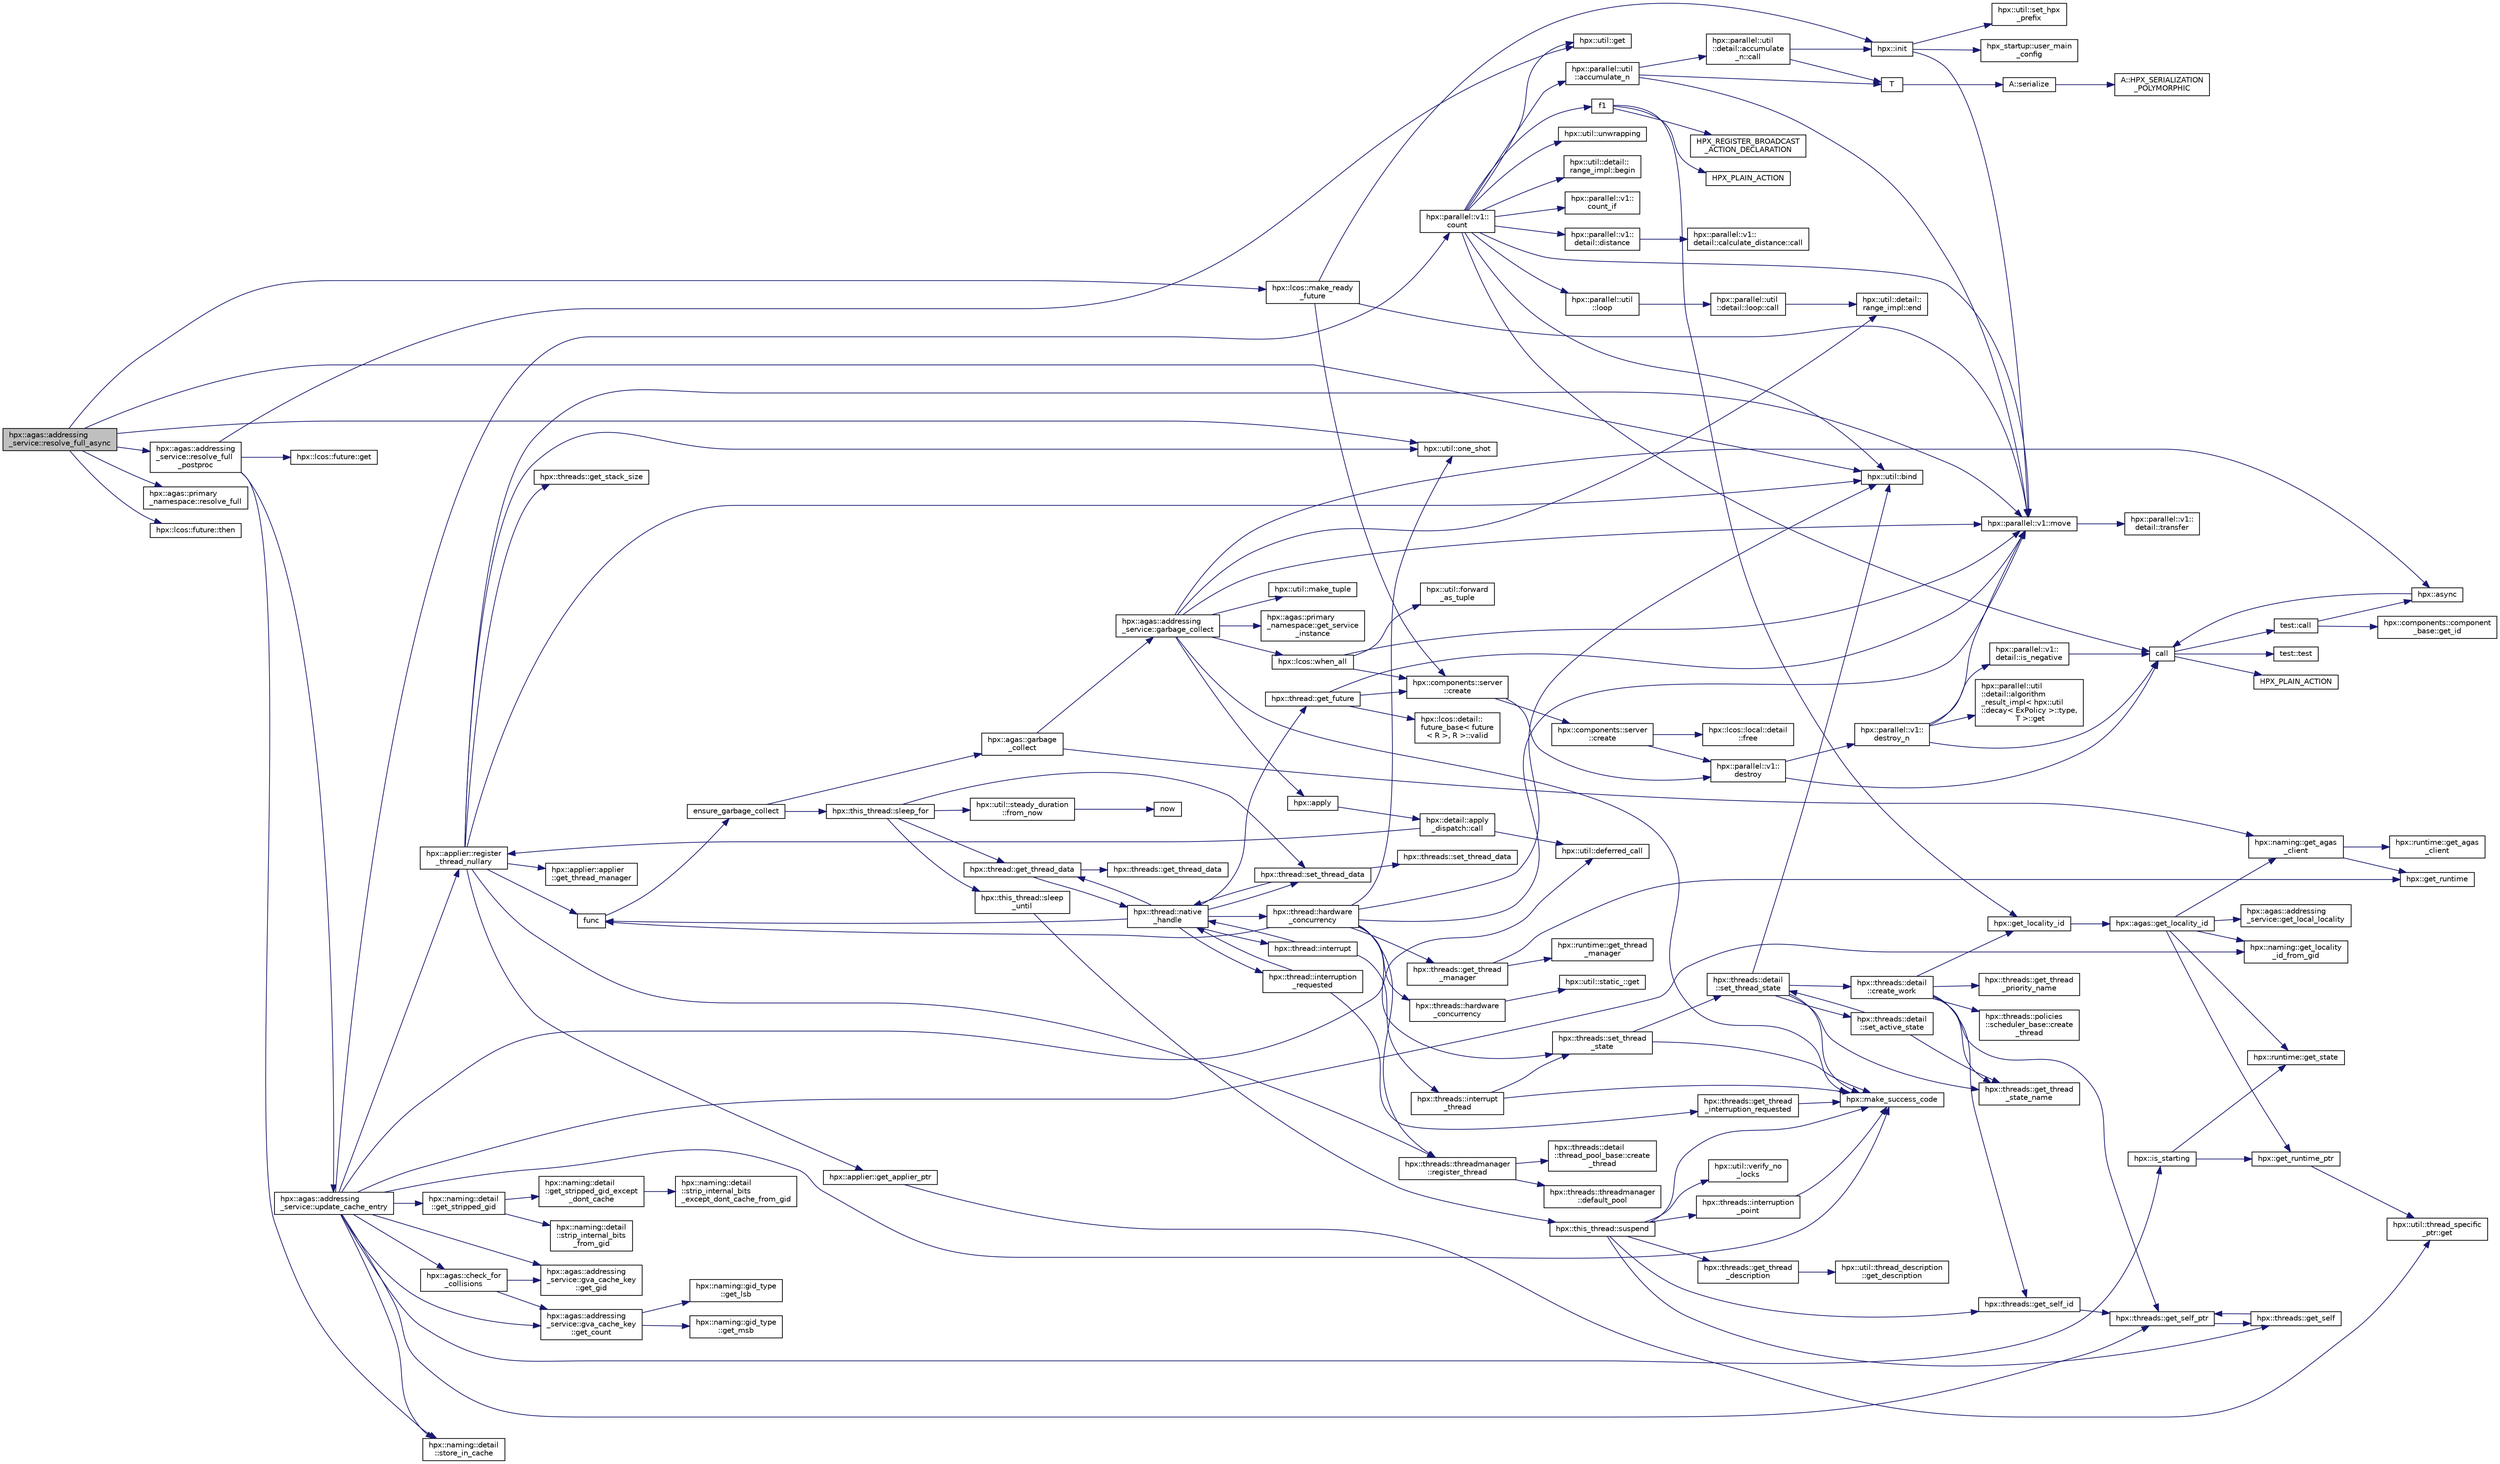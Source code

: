 digraph "hpx::agas::addressing_service::resolve_full_async"
{
  edge [fontname="Helvetica",fontsize="10",labelfontname="Helvetica",labelfontsize="10"];
  node [fontname="Helvetica",fontsize="10",shape=record];
  rankdir="LR";
  Node6209 [label="hpx::agas::addressing\l_service::resolve_full_async",height=0.2,width=0.4,color="black", fillcolor="grey75", style="filled", fontcolor="black"];
  Node6209 -> Node6210 [color="midnightblue",fontsize="10",style="solid",fontname="Helvetica"];
  Node6210 [label="hpx::lcos::make_ready\l_future",height=0.2,width=0.4,color="black", fillcolor="white", style="filled",URL="$d2/dc9/namespacehpx_1_1lcos.html#a42997564ddfde91d475b8a2cea8f53e4"];
  Node6210 -> Node6211 [color="midnightblue",fontsize="10",style="solid",fontname="Helvetica"];
  Node6211 [label="hpx::init",height=0.2,width=0.4,color="black", fillcolor="white", style="filled",URL="$d8/d83/namespacehpx.html#a3c694ea960b47c56b33351ba16e3d76b",tooltip="Main entry point for launching the HPX runtime system. "];
  Node6211 -> Node6212 [color="midnightblue",fontsize="10",style="solid",fontname="Helvetica"];
  Node6212 [label="hpx::util::set_hpx\l_prefix",height=0.2,width=0.4,color="black", fillcolor="white", style="filled",URL="$df/dad/namespacehpx_1_1util.html#ae40a23c1ba0a48d9304dcf717a95793e"];
  Node6211 -> Node6213 [color="midnightblue",fontsize="10",style="solid",fontname="Helvetica"];
  Node6213 [label="hpx_startup::user_main\l_config",height=0.2,width=0.4,color="black", fillcolor="white", style="filled",URL="$d3/dd2/namespacehpx__startup.html#aaac571d88bd3912a4225a23eb3261637"];
  Node6211 -> Node6214 [color="midnightblue",fontsize="10",style="solid",fontname="Helvetica"];
  Node6214 [label="hpx::parallel::v1::move",height=0.2,width=0.4,color="black", fillcolor="white", style="filled",URL="$db/db9/namespacehpx_1_1parallel_1_1v1.html#aa7c4ede081ce786c9d1eb1adff495cfc"];
  Node6214 -> Node6215 [color="midnightblue",fontsize="10",style="solid",fontname="Helvetica"];
  Node6215 [label="hpx::parallel::v1::\ldetail::transfer",height=0.2,width=0.4,color="black", fillcolor="white", style="filled",URL="$d2/ddd/namespacehpx_1_1parallel_1_1v1_1_1detail.html#ab1b56a05e1885ca7cc7ffa1804dd2f3c"];
  Node6210 -> Node6216 [color="midnightblue",fontsize="10",style="solid",fontname="Helvetica"];
  Node6216 [label="hpx::components::server\l::create",height=0.2,width=0.4,color="black", fillcolor="white", style="filled",URL="$d2/da2/namespacehpx_1_1components_1_1server.html#ac776c89f3d68ceb910e8cee9fa937ab4",tooltip="Create arrays of components using their default constructor. "];
  Node6216 -> Node6217 [color="midnightblue",fontsize="10",style="solid",fontname="Helvetica"];
  Node6217 [label="hpx::components::server\l::create",height=0.2,width=0.4,color="black", fillcolor="white", style="filled",URL="$d2/da2/namespacehpx_1_1components_1_1server.html#a77d26de181c97b444565e230577981bd"];
  Node6217 -> Node6218 [color="midnightblue",fontsize="10",style="solid",fontname="Helvetica"];
  Node6218 [label="hpx::lcos::local::detail\l::free",height=0.2,width=0.4,color="black", fillcolor="white", style="filled",URL="$d4/dcb/namespacehpx_1_1lcos_1_1local_1_1detail.html#a55a940f019734e9bb045dc123cd80e48"];
  Node6217 -> Node6219 [color="midnightblue",fontsize="10",style="solid",fontname="Helvetica"];
  Node6219 [label="hpx::parallel::v1::\ldestroy",height=0.2,width=0.4,color="black", fillcolor="white", style="filled",URL="$db/db9/namespacehpx_1_1parallel_1_1v1.html#acf303558375048e8a7cc9a2c2e09477f"];
  Node6219 -> Node6220 [color="midnightblue",fontsize="10",style="solid",fontname="Helvetica"];
  Node6220 [label="call",height=0.2,width=0.4,color="black", fillcolor="white", style="filled",URL="$d2/d67/promise__1620_8cpp.html#a58357f0b82bc761e1d0b9091ed563a70"];
  Node6220 -> Node6221 [color="midnightblue",fontsize="10",style="solid",fontname="Helvetica"];
  Node6221 [label="test::test",height=0.2,width=0.4,color="black", fillcolor="white", style="filled",URL="$d8/d89/structtest.html#ab42d5ece712d716b04cb3f686f297a26"];
  Node6220 -> Node6222 [color="midnightblue",fontsize="10",style="solid",fontname="Helvetica"];
  Node6222 [label="HPX_PLAIN_ACTION",height=0.2,width=0.4,color="black", fillcolor="white", style="filled",URL="$d2/d67/promise__1620_8cpp.html#ab96aab827a4b1fcaf66cfe0ba83fef23"];
  Node6220 -> Node6223 [color="midnightblue",fontsize="10",style="solid",fontname="Helvetica"];
  Node6223 [label="test::call",height=0.2,width=0.4,color="black", fillcolor="white", style="filled",URL="$d8/d89/structtest.html#aeb29e7ed6518b9426ccf1344c52620ae"];
  Node6223 -> Node6224 [color="midnightblue",fontsize="10",style="solid",fontname="Helvetica"];
  Node6224 [label="hpx::async",height=0.2,width=0.4,color="black", fillcolor="white", style="filled",URL="$d8/d83/namespacehpx.html#acb7d8e37b73b823956ce144f9a57eaa4"];
  Node6224 -> Node6220 [color="midnightblue",fontsize="10",style="solid",fontname="Helvetica"];
  Node6223 -> Node6225 [color="midnightblue",fontsize="10",style="solid",fontname="Helvetica"];
  Node6225 [label="hpx::components::component\l_base::get_id",height=0.2,width=0.4,color="black", fillcolor="white", style="filled",URL="$d2/de6/classhpx_1_1components_1_1component__base.html#a4c8fd93514039bdf01c48d66d82b19cd"];
  Node6219 -> Node6226 [color="midnightblue",fontsize="10",style="solid",fontname="Helvetica"];
  Node6226 [label="hpx::parallel::v1::\ldestroy_n",height=0.2,width=0.4,color="black", fillcolor="white", style="filled",URL="$db/db9/namespacehpx_1_1parallel_1_1v1.html#a71d0691132a300690163f5636bcd5bd3"];
  Node6226 -> Node6227 [color="midnightblue",fontsize="10",style="solid",fontname="Helvetica"];
  Node6227 [label="hpx::parallel::v1::\ldetail::is_negative",height=0.2,width=0.4,color="black", fillcolor="white", style="filled",URL="$d2/ddd/namespacehpx_1_1parallel_1_1v1_1_1detail.html#adf2e40fc4b20ad0fd442ee3118a4d527"];
  Node6227 -> Node6220 [color="midnightblue",fontsize="10",style="solid",fontname="Helvetica"];
  Node6226 -> Node6228 [color="midnightblue",fontsize="10",style="solid",fontname="Helvetica"];
  Node6228 [label="hpx::parallel::util\l::detail::algorithm\l_result_impl\< hpx::util\l::decay\< ExPolicy \>::type,\l T \>::get",height=0.2,width=0.4,color="black", fillcolor="white", style="filled",URL="$d2/d42/structhpx_1_1parallel_1_1util_1_1detail_1_1algorithm__result__impl.html#ab5b051e8ec74eff5e0e62fd63f5d377e"];
  Node6226 -> Node6214 [color="midnightblue",fontsize="10",style="solid",fontname="Helvetica"];
  Node6226 -> Node6220 [color="midnightblue",fontsize="10",style="solid",fontname="Helvetica"];
  Node6216 -> Node6219 [color="midnightblue",fontsize="10",style="solid",fontname="Helvetica"];
  Node6210 -> Node6214 [color="midnightblue",fontsize="10",style="solid",fontname="Helvetica"];
  Node6209 -> Node6229 [color="midnightblue",fontsize="10",style="solid",fontname="Helvetica"];
  Node6229 [label="hpx::agas::primary\l_namespace::resolve_full",height=0.2,width=0.4,color="black", fillcolor="white", style="filled",URL="$d1/d43/structhpx_1_1agas_1_1primary__namespace.html#ae7bd476e130fc743397d0d18bb161f74"];
  Node6209 -> Node6230 [color="midnightblue",fontsize="10",style="solid",fontname="Helvetica"];
  Node6230 [label="hpx::lcos::future::then",height=0.2,width=0.4,color="black", fillcolor="white", style="filled",URL="$d0/d33/classhpx_1_1lcos_1_1future.html#a17045dee172c36e208b2cbd400fa8797"];
  Node6209 -> Node6231 [color="midnightblue",fontsize="10",style="solid",fontname="Helvetica"];
  Node6231 [label="hpx::util::bind",height=0.2,width=0.4,color="black", fillcolor="white", style="filled",URL="$df/dad/namespacehpx_1_1util.html#ad844caedf82a0173d6909d910c3e48c6"];
  Node6209 -> Node6232 [color="midnightblue",fontsize="10",style="solid",fontname="Helvetica"];
  Node6232 [label="hpx::util::one_shot",height=0.2,width=0.4,color="black", fillcolor="white", style="filled",URL="$df/dad/namespacehpx_1_1util.html#a273e61be42a72415291e0ec0a4f28c7a"];
  Node6209 -> Node6233 [color="midnightblue",fontsize="10",style="solid",fontname="Helvetica"];
  Node6233 [label="hpx::agas::addressing\l_service::resolve_full\l_postproc",height=0.2,width=0.4,color="black", fillcolor="white", style="filled",URL="$db/d58/structhpx_1_1agas_1_1addressing__service.html#a9adf9683a9e200a15224e7c04f8d6339"];
  Node6233 -> Node6234 [color="midnightblue",fontsize="10",style="solid",fontname="Helvetica"];
  Node6234 [label="hpx::util::get",height=0.2,width=0.4,color="black", fillcolor="white", style="filled",URL="$df/dad/namespacehpx_1_1util.html#a5cbd3c41f03f4d4acaedaa4777e3cc02"];
  Node6233 -> Node6235 [color="midnightblue",fontsize="10",style="solid",fontname="Helvetica"];
  Node6235 [label="hpx::lcos::future::get",height=0.2,width=0.4,color="black", fillcolor="white", style="filled",URL="$d0/d33/classhpx_1_1lcos_1_1future.html#a8c28269486d5620ac48af349f17bb41c"];
  Node6233 -> Node6236 [color="midnightblue",fontsize="10",style="solid",fontname="Helvetica"];
  Node6236 [label="hpx::naming::detail\l::store_in_cache",height=0.2,width=0.4,color="black", fillcolor="white", style="filled",URL="$d5/d18/namespacehpx_1_1naming_1_1detail.html#a58e1ddcbd72ed4042377e11f32abf3fa"];
  Node6233 -> Node6237 [color="midnightblue",fontsize="10",style="solid",fontname="Helvetica"];
  Node6237 [label="hpx::agas::addressing\l_service::update_cache_entry",height=0.2,width=0.4,color="black", fillcolor="white", style="filled",URL="$db/d58/structhpx_1_1agas_1_1addressing__service.html#ab49f7530592fc5c804c94720b8ffd61d"];
  Node6237 -> Node6238 [color="midnightblue",fontsize="10",style="solid",fontname="Helvetica"];
  Node6238 [label="hpx::make_success_code",height=0.2,width=0.4,color="black", fillcolor="white", style="filled",URL="$d8/d83/namespacehpx.html#a0e8512a8f49e2a6c8185061181419d8f",tooltip="Returns error_code(hpx::success, \"success\", mode). "];
  Node6237 -> Node6236 [color="midnightblue",fontsize="10",style="solid",fontname="Helvetica"];
  Node6237 -> Node6239 [color="midnightblue",fontsize="10",style="solid",fontname="Helvetica"];
  Node6239 [label="hpx::naming::detail\l::get_stripped_gid",height=0.2,width=0.4,color="black", fillcolor="white", style="filled",URL="$d5/d18/namespacehpx_1_1naming_1_1detail.html#ad3a849cb7ebd5dccf9aefadccc21dd89"];
  Node6239 -> Node6240 [color="midnightblue",fontsize="10",style="solid",fontname="Helvetica"];
  Node6240 [label="hpx::naming::detail\l::strip_internal_bits\l_from_gid",height=0.2,width=0.4,color="black", fillcolor="white", style="filled",URL="$d5/d18/namespacehpx_1_1naming_1_1detail.html#a95cca4d4bc82a9da3e804b225b03dfaf"];
  Node6239 -> Node6241 [color="midnightblue",fontsize="10",style="solid",fontname="Helvetica"];
  Node6241 [label="hpx::naming::detail\l::get_stripped_gid_except\l_dont_cache",height=0.2,width=0.4,color="black", fillcolor="white", style="filled",URL="$d5/d18/namespacehpx_1_1naming_1_1detail.html#a1ab848588112d0f7fac377a15692c9cc"];
  Node6241 -> Node6242 [color="midnightblue",fontsize="10",style="solid",fontname="Helvetica"];
  Node6242 [label="hpx::naming::detail\l::strip_internal_bits\l_except_dont_cache_from_gid",height=0.2,width=0.4,color="black", fillcolor="white", style="filled",URL="$d5/d18/namespacehpx_1_1naming_1_1detail.html#aabeb51a92376c6bfb9cf31bf9ff0c4cc"];
  Node6237 -> Node6243 [color="midnightblue",fontsize="10",style="solid",fontname="Helvetica"];
  Node6243 [label="hpx::naming::get_locality\l_id_from_gid",height=0.2,width=0.4,color="black", fillcolor="white", style="filled",URL="$d4/dc9/namespacehpx_1_1naming.html#a7fd43037784560bd04fda9b49e33529f"];
  Node6237 -> Node6244 [color="midnightblue",fontsize="10",style="solid",fontname="Helvetica"];
  Node6244 [label="hpx::threads::get_self_ptr",height=0.2,width=0.4,color="black", fillcolor="white", style="filled",URL="$d7/d28/namespacehpx_1_1threads.html#a22877ae347ad884cde3a51397dad6c53"];
  Node6244 -> Node6245 [color="midnightblue",fontsize="10",style="solid",fontname="Helvetica"];
  Node6245 [label="hpx::threads::get_self",height=0.2,width=0.4,color="black", fillcolor="white", style="filled",URL="$d7/d28/namespacehpx_1_1threads.html#a07daf4d6d29233f20d66d41ab7b5b8e8"];
  Node6245 -> Node6244 [color="midnightblue",fontsize="10",style="solid",fontname="Helvetica"];
  Node6237 -> Node6246 [color="midnightblue",fontsize="10",style="solid",fontname="Helvetica"];
  Node6246 [label="hpx::is_starting",height=0.2,width=0.4,color="black", fillcolor="white", style="filled",URL="$d8/d83/namespacehpx.html#ab3ff61647293cfe9b7c3060fee8445a5",tooltip="Test whether the runtime system is currently being started. "];
  Node6246 -> Node6247 [color="midnightblue",fontsize="10",style="solid",fontname="Helvetica"];
  Node6247 [label="hpx::get_runtime_ptr",height=0.2,width=0.4,color="black", fillcolor="white", style="filled",URL="$d8/d83/namespacehpx.html#af29daf2bb3e01b4d6495a1742b6cce64"];
  Node6247 -> Node6248 [color="midnightblue",fontsize="10",style="solid",fontname="Helvetica"];
  Node6248 [label="hpx::util::thread_specific\l_ptr::get",height=0.2,width=0.4,color="black", fillcolor="white", style="filled",URL="$d4/d4c/structhpx_1_1util_1_1thread__specific__ptr.html#a3b27d8520710478aa41d1f74206bdba9"];
  Node6246 -> Node6249 [color="midnightblue",fontsize="10",style="solid",fontname="Helvetica"];
  Node6249 [label="hpx::runtime::get_state",height=0.2,width=0.4,color="black", fillcolor="white", style="filled",URL="$d0/d7b/classhpx_1_1runtime.html#ab405f80e060dac95d624520f38b0524c"];
  Node6237 -> Node6250 [color="midnightblue",fontsize="10",style="solid",fontname="Helvetica"];
  Node6250 [label="hpx::applier::register\l_thread_nullary",height=0.2,width=0.4,color="black", fillcolor="white", style="filled",URL="$d8/dcb/namespacehpx_1_1applier.html#a401cd1145927e58d74d1eb52aaccd936"];
  Node6250 -> Node6251 [color="midnightblue",fontsize="10",style="solid",fontname="Helvetica"];
  Node6251 [label="hpx::applier::get_applier_ptr",height=0.2,width=0.4,color="black", fillcolor="white", style="filled",URL="$d8/dcb/namespacehpx_1_1applier.html#a617483cf2b77ad3a0aa428ade7b35299"];
  Node6251 -> Node6248 [color="midnightblue",fontsize="10",style="solid",fontname="Helvetica"];
  Node6250 -> Node6252 [color="midnightblue",fontsize="10",style="solid",fontname="Helvetica"];
  Node6252 [label="func",height=0.2,width=0.4,color="black", fillcolor="white", style="filled",URL="$d8/dfd/id__type__ref__counting__1032_8cpp.html#ab811b86ea5107ffb3351fcaa29d2c652"];
  Node6252 -> Node6253 [color="midnightblue",fontsize="10",style="solid",fontname="Helvetica"];
  Node6253 [label="ensure_garbage_collect",height=0.2,width=0.4,color="black", fillcolor="white", style="filled",URL="$d8/dfd/id__type__ref__counting__1032_8cpp.html#a5264b94bf7c262ac0e521fb290d476d5"];
  Node6253 -> Node6254 [color="midnightblue",fontsize="10",style="solid",fontname="Helvetica"];
  Node6254 [label="hpx::this_thread::sleep_for",height=0.2,width=0.4,color="black", fillcolor="white", style="filled",URL="$d9/d52/namespacehpx_1_1this__thread.html#afc042a5a5fa52eef2d1d177a343435cf"];
  Node6254 -> Node6255 [color="midnightblue",fontsize="10",style="solid",fontname="Helvetica"];
  Node6255 [label="hpx::this_thread::sleep\l_until",height=0.2,width=0.4,color="black", fillcolor="white", style="filled",URL="$d9/d52/namespacehpx_1_1this__thread.html#ae12a853980115b23ff0ab8ca06622658"];
  Node6255 -> Node6256 [color="midnightblue",fontsize="10",style="solid",fontname="Helvetica"];
  Node6256 [label="hpx::this_thread::suspend",height=0.2,width=0.4,color="black", fillcolor="white", style="filled",URL="$d9/d52/namespacehpx_1_1this__thread.html#aca220026fb3014c0881d129fe31c0073"];
  Node6256 -> Node6245 [color="midnightblue",fontsize="10",style="solid",fontname="Helvetica"];
  Node6256 -> Node6257 [color="midnightblue",fontsize="10",style="solid",fontname="Helvetica"];
  Node6257 [label="hpx::threads::get_self_id",height=0.2,width=0.4,color="black", fillcolor="white", style="filled",URL="$d7/d28/namespacehpx_1_1threads.html#afafe0f900b9fac3d4ed3c747625c1cfe"];
  Node6257 -> Node6244 [color="midnightblue",fontsize="10",style="solid",fontname="Helvetica"];
  Node6256 -> Node6258 [color="midnightblue",fontsize="10",style="solid",fontname="Helvetica"];
  Node6258 [label="hpx::threads::interruption\l_point",height=0.2,width=0.4,color="black", fillcolor="white", style="filled",URL="$d7/d28/namespacehpx_1_1threads.html#ada6ec56a12b050707311d8c628089059"];
  Node6258 -> Node6238 [color="midnightblue",fontsize="10",style="solid",fontname="Helvetica"];
  Node6256 -> Node6259 [color="midnightblue",fontsize="10",style="solid",fontname="Helvetica"];
  Node6259 [label="hpx::util::verify_no\l_locks",height=0.2,width=0.4,color="black", fillcolor="white", style="filled",URL="$df/dad/namespacehpx_1_1util.html#ae0e1837ee6f09b79b26c2e788d2e9fc9"];
  Node6256 -> Node6260 [color="midnightblue",fontsize="10",style="solid",fontname="Helvetica"];
  Node6260 [label="hpx::threads::get_thread\l_description",height=0.2,width=0.4,color="black", fillcolor="white", style="filled",URL="$d7/d28/namespacehpx_1_1threads.html#a42fc18a7a680f4e8bc633a4b4c956701"];
  Node6260 -> Node6261 [color="midnightblue",fontsize="10",style="solid",fontname="Helvetica"];
  Node6261 [label="hpx::util::thread_description\l::get_description",height=0.2,width=0.4,color="black", fillcolor="white", style="filled",URL="$df/d9e/structhpx_1_1util_1_1thread__description.html#a8c834e14eca6eb228188022577f9f952"];
  Node6256 -> Node6238 [color="midnightblue",fontsize="10",style="solid",fontname="Helvetica"];
  Node6254 -> Node6262 [color="midnightblue",fontsize="10",style="solid",fontname="Helvetica"];
  Node6262 [label="hpx::util::steady_duration\l::from_now",height=0.2,width=0.4,color="black", fillcolor="white", style="filled",URL="$d9/d4f/classhpx_1_1util_1_1steady__duration.html#a0132206d767cd0f7395507b40111a153"];
  Node6262 -> Node6263 [color="midnightblue",fontsize="10",style="solid",fontname="Helvetica"];
  Node6263 [label="now",height=0.2,width=0.4,color="black", fillcolor="white", style="filled",URL="$de/db3/1d__stencil__1__omp_8cpp.html#a89e9667753dccfac455bd37a7a3a7b16"];
  Node6254 -> Node6264 [color="midnightblue",fontsize="10",style="solid",fontname="Helvetica"];
  Node6264 [label="hpx::thread::get_thread_data",height=0.2,width=0.4,color="black", fillcolor="white", style="filled",URL="$de/d9b/classhpx_1_1thread.html#a4535ef82cec3b953d2c941d20e3e3904"];
  Node6264 -> Node6265 [color="midnightblue",fontsize="10",style="solid",fontname="Helvetica"];
  Node6265 [label="hpx::threads::get_thread_data",height=0.2,width=0.4,color="black", fillcolor="white", style="filled",URL="$d7/d28/namespacehpx_1_1threads.html#a8737931ff6303807225f735b2b384ae4"];
  Node6264 -> Node6266 [color="midnightblue",fontsize="10",style="solid",fontname="Helvetica"];
  Node6266 [label="hpx::thread::native\l_handle",height=0.2,width=0.4,color="black", fillcolor="white", style="filled",URL="$de/d9b/classhpx_1_1thread.html#acf48190d264ab64c1c4ec99d0b421b5a"];
  Node6266 -> Node6267 [color="midnightblue",fontsize="10",style="solid",fontname="Helvetica"];
  Node6267 [label="hpx::thread::hardware\l_concurrency",height=0.2,width=0.4,color="black", fillcolor="white", style="filled",URL="$de/d9b/classhpx_1_1thread.html#a8e4fff210e02485ba493bc3a2a956c03"];
  Node6267 -> Node6268 [color="midnightblue",fontsize="10",style="solid",fontname="Helvetica"];
  Node6268 [label="hpx::threads::hardware\l_concurrency",height=0.2,width=0.4,color="black", fillcolor="white", style="filled",URL="$d7/d28/namespacehpx_1_1threads.html#aa8752a235478d2ad7b5ac467b63ab527"];
  Node6268 -> Node6269 [color="midnightblue",fontsize="10",style="solid",fontname="Helvetica"];
  Node6269 [label="hpx::util::static_::get",height=0.2,width=0.4,color="black", fillcolor="white", style="filled",URL="$d3/dbb/structhpx_1_1util_1_1static__.html#a2967c633948a3bf17a3b5405ef5a8318"];
  Node6267 -> Node6252 [color="midnightblue",fontsize="10",style="solid",fontname="Helvetica"];
  Node6267 -> Node6231 [color="midnightblue",fontsize="10",style="solid",fontname="Helvetica"];
  Node6267 -> Node6232 [color="midnightblue",fontsize="10",style="solid",fontname="Helvetica"];
  Node6267 -> Node6214 [color="midnightblue",fontsize="10",style="solid",fontname="Helvetica"];
  Node6267 -> Node6270 [color="midnightblue",fontsize="10",style="solid",fontname="Helvetica"];
  Node6270 [label="hpx::threads::get_thread\l_manager",height=0.2,width=0.4,color="black", fillcolor="white", style="filled",URL="$d7/d28/namespacehpx_1_1threads.html#a076973c3a53beadde7d967e22c4f6cce"];
  Node6270 -> Node6271 [color="midnightblue",fontsize="10",style="solid",fontname="Helvetica"];
  Node6271 [label="hpx::get_runtime",height=0.2,width=0.4,color="black", fillcolor="white", style="filled",URL="$d8/d83/namespacehpx.html#aef902cc6c7dd3b9fbadf34d1e850a070"];
  Node6270 -> Node6272 [color="midnightblue",fontsize="10",style="solid",fontname="Helvetica"];
  Node6272 [label="hpx::runtime::get_thread\l_manager",height=0.2,width=0.4,color="black", fillcolor="white", style="filled",URL="$d0/d7b/classhpx_1_1runtime.html#a865b12d57fcd44a8d3dda3e35414f563"];
  Node6267 -> Node6273 [color="midnightblue",fontsize="10",style="solid",fontname="Helvetica"];
  Node6273 [label="hpx::threads::threadmanager\l::register_thread",height=0.2,width=0.4,color="black", fillcolor="white", style="filled",URL="$d5/daa/classhpx_1_1threads_1_1threadmanager.html#a7f79c7578e08a60ca45eb276ce8133d8"];
  Node6273 -> Node6274 [color="midnightblue",fontsize="10",style="solid",fontname="Helvetica"];
  Node6274 [label="hpx::threads::threadmanager\l::default_pool",height=0.2,width=0.4,color="black", fillcolor="white", style="filled",URL="$d5/daa/classhpx_1_1threads_1_1threadmanager.html#a851f067d03b5dd1c5e6a9a6a841e05df"];
  Node6273 -> Node6275 [color="midnightblue",fontsize="10",style="solid",fontname="Helvetica"];
  Node6275 [label="hpx::threads::detail\l::thread_pool_base::create\l_thread",height=0.2,width=0.4,color="black", fillcolor="white", style="filled",URL="$de/dae/classhpx_1_1threads_1_1detail_1_1thread__pool__base.html#ad35d3779eef6f4528e62a26d71b34b34"];
  Node6267 -> Node6276 [color="midnightblue",fontsize="10",style="solid",fontname="Helvetica"];
  Node6276 [label="hpx::threads::set_thread\l_state",height=0.2,width=0.4,color="black", fillcolor="white", style="filled",URL="$d7/d28/namespacehpx_1_1threads.html#ac0690ad16ad778bcc79dcd727cc33025",tooltip="Set the thread state of the thread referenced by the thread_id id. "];
  Node6276 -> Node6238 [color="midnightblue",fontsize="10",style="solid",fontname="Helvetica"];
  Node6276 -> Node6277 [color="midnightblue",fontsize="10",style="solid",fontname="Helvetica"];
  Node6277 [label="hpx::threads::detail\l::set_thread_state",height=0.2,width=0.4,color="black", fillcolor="white", style="filled",URL="$d2/dd1/namespacehpx_1_1threads_1_1detail.html#af85ddc854c4a149bf1738eb1b111b9ab"];
  Node6277 -> Node6278 [color="midnightblue",fontsize="10",style="solid",fontname="Helvetica"];
  Node6278 [label="hpx::threads::get_thread\l_state_name",height=0.2,width=0.4,color="black", fillcolor="white", style="filled",URL="$d7/d28/namespacehpx_1_1threads.html#a26f91ea8d2195f165c033241c5cd11db"];
  Node6277 -> Node6238 [color="midnightblue",fontsize="10",style="solid",fontname="Helvetica"];
  Node6277 -> Node6231 [color="midnightblue",fontsize="10",style="solid",fontname="Helvetica"];
  Node6277 -> Node6279 [color="midnightblue",fontsize="10",style="solid",fontname="Helvetica"];
  Node6279 [label="hpx::threads::detail\l::set_active_state",height=0.2,width=0.4,color="black", fillcolor="white", style="filled",URL="$d2/dd1/namespacehpx_1_1threads_1_1detail.html#a45884a5bf04ad66a4f259231a3947e76"];
  Node6279 -> Node6278 [color="midnightblue",fontsize="10",style="solid",fontname="Helvetica"];
  Node6279 -> Node6277 [color="midnightblue",fontsize="10",style="solid",fontname="Helvetica"];
  Node6277 -> Node6280 [color="midnightblue",fontsize="10",style="solid",fontname="Helvetica"];
  Node6280 [label="hpx::threads::detail\l::create_work",height=0.2,width=0.4,color="black", fillcolor="white", style="filled",URL="$d2/dd1/namespacehpx_1_1threads_1_1detail.html#ae22384a3c1b1a1940032fad068fb54b1"];
  Node6280 -> Node6278 [color="midnightblue",fontsize="10",style="solid",fontname="Helvetica"];
  Node6280 -> Node6281 [color="midnightblue",fontsize="10",style="solid",fontname="Helvetica"];
  Node6281 [label="hpx::threads::get_thread\l_priority_name",height=0.2,width=0.4,color="black", fillcolor="white", style="filled",URL="$d7/d28/namespacehpx_1_1threads.html#a9c6b2fec0c1cf5b06ff83ce756ca6d42"];
  Node6280 -> Node6244 [color="midnightblue",fontsize="10",style="solid",fontname="Helvetica"];
  Node6280 -> Node6257 [color="midnightblue",fontsize="10",style="solid",fontname="Helvetica"];
  Node6280 -> Node6282 [color="midnightblue",fontsize="10",style="solid",fontname="Helvetica"];
  Node6282 [label="hpx::get_locality_id",height=0.2,width=0.4,color="black", fillcolor="white", style="filled",URL="$d8/d83/namespacehpx.html#a158d7c54a657bb364c1704033010697b",tooltip="Return the number of the locality this function is being called from. "];
  Node6282 -> Node6283 [color="midnightblue",fontsize="10",style="solid",fontname="Helvetica"];
  Node6283 [label="hpx::agas::get_locality_id",height=0.2,width=0.4,color="black", fillcolor="white", style="filled",URL="$dc/d54/namespacehpx_1_1agas.html#a491cc2ddecdf0f1a9129900caa6a4d3e"];
  Node6283 -> Node6247 [color="midnightblue",fontsize="10",style="solid",fontname="Helvetica"];
  Node6283 -> Node6249 [color="midnightblue",fontsize="10",style="solid",fontname="Helvetica"];
  Node6283 -> Node6284 [color="midnightblue",fontsize="10",style="solid",fontname="Helvetica"];
  Node6284 [label="hpx::naming::get_agas\l_client",height=0.2,width=0.4,color="black", fillcolor="white", style="filled",URL="$d4/dc9/namespacehpx_1_1naming.html#a0408fffd5d34b620712a801b0ae3b032"];
  Node6284 -> Node6271 [color="midnightblue",fontsize="10",style="solid",fontname="Helvetica"];
  Node6284 -> Node6285 [color="midnightblue",fontsize="10",style="solid",fontname="Helvetica"];
  Node6285 [label="hpx::runtime::get_agas\l_client",height=0.2,width=0.4,color="black", fillcolor="white", style="filled",URL="$d0/d7b/classhpx_1_1runtime.html#aeb5dddd30d6b9861669af8ad44d1a96a"];
  Node6283 -> Node6286 [color="midnightblue",fontsize="10",style="solid",fontname="Helvetica"];
  Node6286 [label="hpx::agas::addressing\l_service::get_local_locality",height=0.2,width=0.4,color="black", fillcolor="white", style="filled",URL="$db/d58/structhpx_1_1agas_1_1addressing__service.html#ab52c19a37c2a7a006c6c15f90ad0539c"];
  Node6283 -> Node6243 [color="midnightblue",fontsize="10",style="solid",fontname="Helvetica"];
  Node6280 -> Node6287 [color="midnightblue",fontsize="10",style="solid",fontname="Helvetica"];
  Node6287 [label="hpx::threads::policies\l::scheduler_base::create\l_thread",height=0.2,width=0.4,color="black", fillcolor="white", style="filled",URL="$dd/d7e/structhpx_1_1threads_1_1policies_1_1scheduler__base.html#ad3b05cd7f363cc8e8410ce368c3794e0"];
  Node6266 -> Node6288 [color="midnightblue",fontsize="10",style="solid",fontname="Helvetica"];
  Node6288 [label="hpx::thread::interrupt",height=0.2,width=0.4,color="black", fillcolor="white", style="filled",URL="$de/d9b/classhpx_1_1thread.html#ac34d0d033aa743c476a79dbc2e1a8a39"];
  Node6288 -> Node6289 [color="midnightblue",fontsize="10",style="solid",fontname="Helvetica"];
  Node6289 [label="hpx::threads::interrupt\l_thread",height=0.2,width=0.4,color="black", fillcolor="white", style="filled",URL="$d7/d28/namespacehpx_1_1threads.html#a6bdda1a2aab61b9b13d274b5155d7e73"];
  Node6289 -> Node6238 [color="midnightblue",fontsize="10",style="solid",fontname="Helvetica"];
  Node6289 -> Node6276 [color="midnightblue",fontsize="10",style="solid",fontname="Helvetica"];
  Node6288 -> Node6266 [color="midnightblue",fontsize="10",style="solid",fontname="Helvetica"];
  Node6266 -> Node6290 [color="midnightblue",fontsize="10",style="solid",fontname="Helvetica"];
  Node6290 [label="hpx::thread::interruption\l_requested",height=0.2,width=0.4,color="black", fillcolor="white", style="filled",URL="$de/d9b/classhpx_1_1thread.html#a33276bb4c20bbb0b1978944e18ef71b8"];
  Node6290 -> Node6291 [color="midnightblue",fontsize="10",style="solid",fontname="Helvetica"];
  Node6291 [label="hpx::threads::get_thread\l_interruption_requested",height=0.2,width=0.4,color="black", fillcolor="white", style="filled",URL="$d7/d28/namespacehpx_1_1threads.html#ae64a7fdb8b5c8bac7be0c8282672a03b"];
  Node6291 -> Node6238 [color="midnightblue",fontsize="10",style="solid",fontname="Helvetica"];
  Node6290 -> Node6266 [color="midnightblue",fontsize="10",style="solid",fontname="Helvetica"];
  Node6266 -> Node6292 [color="midnightblue",fontsize="10",style="solid",fontname="Helvetica"];
  Node6292 [label="hpx::thread::get_future",height=0.2,width=0.4,color="black", fillcolor="white", style="filled",URL="$de/d9b/classhpx_1_1thread.html#a87fdb0d8da826366fc190ed224900a64"];
  Node6292 -> Node6293 [color="midnightblue",fontsize="10",style="solid",fontname="Helvetica"];
  Node6293 [label="hpx::lcos::detail::\lfuture_base\< future\l\< R \>, R \>::valid",height=0.2,width=0.4,color="black", fillcolor="white", style="filled",URL="$d5/dd7/classhpx_1_1lcos_1_1detail_1_1future__base.html#aaf7beb7374815614363033bd96573e75"];
  Node6292 -> Node6216 [color="midnightblue",fontsize="10",style="solid",fontname="Helvetica"];
  Node6292 -> Node6214 [color="midnightblue",fontsize="10",style="solid",fontname="Helvetica"];
  Node6266 -> Node6264 [color="midnightblue",fontsize="10",style="solid",fontname="Helvetica"];
  Node6266 -> Node6294 [color="midnightblue",fontsize="10",style="solid",fontname="Helvetica"];
  Node6294 [label="hpx::thread::set_thread_data",height=0.2,width=0.4,color="black", fillcolor="white", style="filled",URL="$de/d9b/classhpx_1_1thread.html#a7317a3cf5251f3b33c990449570d4cea"];
  Node6294 -> Node6295 [color="midnightblue",fontsize="10",style="solid",fontname="Helvetica"];
  Node6295 [label="hpx::threads::set_thread_data",height=0.2,width=0.4,color="black", fillcolor="white", style="filled",URL="$d7/d28/namespacehpx_1_1threads.html#a00a625acc149fce3ae38e4340454acf7"];
  Node6294 -> Node6266 [color="midnightblue",fontsize="10",style="solid",fontname="Helvetica"];
  Node6266 -> Node6252 [color="midnightblue",fontsize="10",style="solid",fontname="Helvetica"];
  Node6254 -> Node6294 [color="midnightblue",fontsize="10",style="solid",fontname="Helvetica"];
  Node6253 -> Node6296 [color="midnightblue",fontsize="10",style="solid",fontname="Helvetica"];
  Node6296 [label="hpx::agas::garbage\l_collect",height=0.2,width=0.4,color="black", fillcolor="white", style="filled",URL="$dc/d54/namespacehpx_1_1agas.html#a951337adc4f9bd6df00a50737468e911"];
  Node6296 -> Node6284 [color="midnightblue",fontsize="10",style="solid",fontname="Helvetica"];
  Node6296 -> Node6297 [color="midnightblue",fontsize="10",style="solid",fontname="Helvetica"];
  Node6297 [label="hpx::agas::addressing\l_service::garbage_collect",height=0.2,width=0.4,color="black", fillcolor="white", style="filled",URL="$db/d58/structhpx_1_1agas_1_1addressing__service.html#a87dcae0eacf6e62d5103ebf516d86f63"];
  Node6297 -> Node6238 [color="midnightblue",fontsize="10",style="solid",fontname="Helvetica"];
  Node6297 -> Node6298 [color="midnightblue",fontsize="10",style="solid",fontname="Helvetica"];
  Node6298 [label="hpx::agas::primary\l_namespace::get_service\l_instance",height=0.2,width=0.4,color="black", fillcolor="white", style="filled",URL="$d1/d43/structhpx_1_1agas_1_1primary__namespace.html#a7630ff0f30ff8c23b13b4672c5350e2e"];
  Node6297 -> Node6299 [color="midnightblue",fontsize="10",style="solid",fontname="Helvetica"];
  Node6299 [label="hpx::util::make_tuple",height=0.2,width=0.4,color="black", fillcolor="white", style="filled",URL="$df/dad/namespacehpx_1_1util.html#a06fa74211a987d208e013f400a9f5328"];
  Node6297 -> Node6300 [color="midnightblue",fontsize="10",style="solid",fontname="Helvetica"];
  Node6300 [label="hpx::util::detail::\lrange_impl::end",height=0.2,width=0.4,color="black", fillcolor="white", style="filled",URL="$d4/d4a/namespacehpx_1_1util_1_1detail_1_1range__impl.html#afb2ea48b0902f52ee4d8b764807b4316"];
  Node6297 -> Node6301 [color="midnightblue",fontsize="10",style="solid",fontname="Helvetica"];
  Node6301 [label="hpx::apply",height=0.2,width=0.4,color="black", fillcolor="white", style="filled",URL="$d8/d83/namespacehpx.html#aa87762f0db0731d385f3fdfdb25d59fc"];
  Node6301 -> Node6302 [color="midnightblue",fontsize="10",style="solid",fontname="Helvetica"];
  Node6302 [label="hpx::detail::apply\l_dispatch::call",height=0.2,width=0.4,color="black", fillcolor="white", style="filled",URL="$db/de8/structhpx_1_1detail_1_1apply__dispatch.html#a0755fab16d281e74bcff0f8045be9459"];
  Node6302 -> Node6250 [color="midnightblue",fontsize="10",style="solid",fontname="Helvetica"];
  Node6302 -> Node6303 [color="midnightblue",fontsize="10",style="solid",fontname="Helvetica"];
  Node6303 [label="hpx::util::deferred_call",height=0.2,width=0.4,color="black", fillcolor="white", style="filled",URL="$df/dad/namespacehpx_1_1util.html#acdded623c658a7a3436f7e76bc9d881c"];
  Node6297 -> Node6214 [color="midnightblue",fontsize="10",style="solid",fontname="Helvetica"];
  Node6297 -> Node6224 [color="midnightblue",fontsize="10",style="solid",fontname="Helvetica"];
  Node6297 -> Node6304 [color="midnightblue",fontsize="10",style="solid",fontname="Helvetica"];
  Node6304 [label="hpx::lcos::when_all",height=0.2,width=0.4,color="black", fillcolor="white", style="filled",URL="$d2/dc9/namespacehpx_1_1lcos.html#a1a6fb024d8690923fb185d5aee204d54"];
  Node6304 -> Node6305 [color="midnightblue",fontsize="10",style="solid",fontname="Helvetica"];
  Node6305 [label="hpx::util::forward\l_as_tuple",height=0.2,width=0.4,color="black", fillcolor="white", style="filled",URL="$df/dad/namespacehpx_1_1util.html#ab7c31e3f24c3302a4f67b6735a6fa597"];
  Node6304 -> Node6214 [color="midnightblue",fontsize="10",style="solid",fontname="Helvetica"];
  Node6304 -> Node6216 [color="midnightblue",fontsize="10",style="solid",fontname="Helvetica"];
  Node6250 -> Node6231 [color="midnightblue",fontsize="10",style="solid",fontname="Helvetica"];
  Node6250 -> Node6232 [color="midnightblue",fontsize="10",style="solid",fontname="Helvetica"];
  Node6250 -> Node6214 [color="midnightblue",fontsize="10",style="solid",fontname="Helvetica"];
  Node6250 -> Node6306 [color="midnightblue",fontsize="10",style="solid",fontname="Helvetica"];
  Node6306 [label="hpx::threads::get_stack_size",height=0.2,width=0.4,color="black", fillcolor="white", style="filled",URL="$d7/d28/namespacehpx_1_1threads.html#af597241b3c2785150be206737ca04aa6",tooltip="The get_stack_size function is part of the thread related API. It. "];
  Node6250 -> Node6307 [color="midnightblue",fontsize="10",style="solid",fontname="Helvetica"];
  Node6307 [label="hpx::applier::applier\l::get_thread_manager",height=0.2,width=0.4,color="black", fillcolor="white", style="filled",URL="$da/dcb/classhpx_1_1applier_1_1applier.html#acc36d583973701e573be39da97bba866",tooltip="Access the thread-manager instance associated with this applier. "];
  Node6250 -> Node6273 [color="midnightblue",fontsize="10",style="solid",fontname="Helvetica"];
  Node6237 -> Node6303 [color="midnightblue",fontsize="10",style="solid",fontname="Helvetica"];
  Node6237 -> Node6308 [color="midnightblue",fontsize="10",style="solid",fontname="Helvetica"];
  Node6308 [label="hpx::parallel::v1::\lcount",height=0.2,width=0.4,color="black", fillcolor="white", style="filled",URL="$db/db9/namespacehpx_1_1parallel_1_1v1.html#a19d058114a2bd44801aab4176b188e23"];
  Node6308 -> Node6309 [color="midnightblue",fontsize="10",style="solid",fontname="Helvetica"];
  Node6309 [label="hpx::parallel::v1::\lcount_if",height=0.2,width=0.4,color="black", fillcolor="white", style="filled",URL="$db/db9/namespacehpx_1_1parallel_1_1v1.html#ad836ff017ec208c2d6388a9b47b05ce0"];
  Node6308 -> Node6310 [color="midnightblue",fontsize="10",style="solid",fontname="Helvetica"];
  Node6310 [label="f1",height=0.2,width=0.4,color="black", fillcolor="white", style="filled",URL="$d8/d8b/broadcast_8cpp.html#a1751fbd41f2529b84514a9dbd767959a"];
  Node6310 -> Node6282 [color="midnightblue",fontsize="10",style="solid",fontname="Helvetica"];
  Node6310 -> Node6311 [color="midnightblue",fontsize="10",style="solid",fontname="Helvetica"];
  Node6311 [label="HPX_PLAIN_ACTION",height=0.2,width=0.4,color="black", fillcolor="white", style="filled",URL="$d8/d8b/broadcast_8cpp.html#a19685a0394ce6a99351f7a679f6eeefc"];
  Node6310 -> Node6312 [color="midnightblue",fontsize="10",style="solid",fontname="Helvetica"];
  Node6312 [label="HPX_REGISTER_BROADCAST\l_ACTION_DECLARATION",height=0.2,width=0.4,color="black", fillcolor="white", style="filled",URL="$d7/d38/addressing__service_8cpp.html#a573d764d9cb34eec46a4bdffcf07875f"];
  Node6308 -> Node6313 [color="midnightblue",fontsize="10",style="solid",fontname="Helvetica"];
  Node6313 [label="hpx::parallel::util\l::loop",height=0.2,width=0.4,color="black", fillcolor="white", style="filled",URL="$df/dc6/namespacehpx_1_1parallel_1_1util.html#a3f434e00f42929aac85debb8c5782213"];
  Node6313 -> Node6314 [color="midnightblue",fontsize="10",style="solid",fontname="Helvetica"];
  Node6314 [label="hpx::parallel::util\l::detail::loop::call",height=0.2,width=0.4,color="black", fillcolor="white", style="filled",URL="$da/d06/structhpx_1_1parallel_1_1util_1_1detail_1_1loop.html#a5c5e8dbda782f09cdb7bc2509e3bf09e"];
  Node6314 -> Node6300 [color="midnightblue",fontsize="10",style="solid",fontname="Helvetica"];
  Node6308 -> Node6231 [color="midnightblue",fontsize="10",style="solid",fontname="Helvetica"];
  Node6308 -> Node6214 [color="midnightblue",fontsize="10",style="solid",fontname="Helvetica"];
  Node6308 -> Node6234 [color="midnightblue",fontsize="10",style="solid",fontname="Helvetica"];
  Node6308 -> Node6220 [color="midnightblue",fontsize="10",style="solid",fontname="Helvetica"];
  Node6308 -> Node6315 [color="midnightblue",fontsize="10",style="solid",fontname="Helvetica"];
  Node6315 [label="hpx::parallel::v1::\ldetail::distance",height=0.2,width=0.4,color="black", fillcolor="white", style="filled",URL="$d2/ddd/namespacehpx_1_1parallel_1_1v1_1_1detail.html#a6bea3c6a5f470cad11f27ee6bab4a33f"];
  Node6315 -> Node6316 [color="midnightblue",fontsize="10",style="solid",fontname="Helvetica"];
  Node6316 [label="hpx::parallel::v1::\ldetail::calculate_distance::call",height=0.2,width=0.4,color="black", fillcolor="white", style="filled",URL="$db/dfa/structhpx_1_1parallel_1_1v1_1_1detail_1_1calculate__distance.html#a950a6627830a7d019ac0e734b0a447bf"];
  Node6308 -> Node6317 [color="midnightblue",fontsize="10",style="solid",fontname="Helvetica"];
  Node6317 [label="hpx::util::unwrapping",height=0.2,width=0.4,color="black", fillcolor="white", style="filled",URL="$df/dad/namespacehpx_1_1util.html#a7529d9ac687684c33403cdd1f9cef8e4"];
  Node6308 -> Node6318 [color="midnightblue",fontsize="10",style="solid",fontname="Helvetica"];
  Node6318 [label="hpx::parallel::util\l::accumulate_n",height=0.2,width=0.4,color="black", fillcolor="white", style="filled",URL="$df/dc6/namespacehpx_1_1parallel_1_1util.html#af19f9a2722f97c2247ea5d0dbb5e2d25"];
  Node6318 -> Node6319 [color="midnightblue",fontsize="10",style="solid",fontname="Helvetica"];
  Node6319 [label="hpx::parallel::util\l::detail::accumulate\l_n::call",height=0.2,width=0.4,color="black", fillcolor="white", style="filled",URL="$d8/d3b/structhpx_1_1parallel_1_1util_1_1detail_1_1accumulate__n.html#a765aceb8ab313fc92f7c4aaf70ccca8f"];
  Node6319 -> Node6211 [color="midnightblue",fontsize="10",style="solid",fontname="Helvetica"];
  Node6319 -> Node6320 [color="midnightblue",fontsize="10",style="solid",fontname="Helvetica"];
  Node6320 [label="T",height=0.2,width=0.4,color="black", fillcolor="white", style="filled",URL="$db/d33/polymorphic__semiintrusive__template_8cpp.html#ad187658f9cb91c1312b39ae7e896f1ea"];
  Node6320 -> Node6321 [color="midnightblue",fontsize="10",style="solid",fontname="Helvetica"];
  Node6321 [label="A::serialize",height=0.2,width=0.4,color="black", fillcolor="white", style="filled",URL="$d7/da0/struct_a.html#a5f5c287cf471e274ed9dda0da1592212"];
  Node6321 -> Node6322 [color="midnightblue",fontsize="10",style="solid",fontname="Helvetica"];
  Node6322 [label="A::HPX_SERIALIZATION\l_POLYMORPHIC",height=0.2,width=0.4,color="black", fillcolor="white", style="filled",URL="$d7/da0/struct_a.html#ada978cc156cebbafddb1f3aa4c01918c"];
  Node6318 -> Node6214 [color="midnightblue",fontsize="10",style="solid",fontname="Helvetica"];
  Node6318 -> Node6320 [color="midnightblue",fontsize="10",style="solid",fontname="Helvetica"];
  Node6308 -> Node6323 [color="midnightblue",fontsize="10",style="solid",fontname="Helvetica"];
  Node6323 [label="hpx::util::detail::\lrange_impl::begin",height=0.2,width=0.4,color="black", fillcolor="white", style="filled",URL="$d4/d4a/namespacehpx_1_1util_1_1detail_1_1range__impl.html#a31e165df2b865cdd961f35ce938db41a"];
  Node6237 -> Node6324 [color="midnightblue",fontsize="10",style="solid",fontname="Helvetica"];
  Node6324 [label="hpx::agas::check_for\l_collisions",height=0.2,width=0.4,color="black", fillcolor="white", style="filled",URL="$dc/d54/namespacehpx_1_1agas.html#a4d42d0de49a9b04ee1dc7011f5a43b53"];
  Node6324 -> Node6325 [color="midnightblue",fontsize="10",style="solid",fontname="Helvetica"];
  Node6325 [label="hpx::agas::addressing\l_service::gva_cache_key\l::get_gid",height=0.2,width=0.4,color="black", fillcolor="white", style="filled",URL="$d0/d9c/structhpx_1_1agas_1_1addressing__service_1_1gva__cache__key.html#a708ed959cf225ceef95f3328a99e29ff"];
  Node6324 -> Node6326 [color="midnightblue",fontsize="10",style="solid",fontname="Helvetica"];
  Node6326 [label="hpx::agas::addressing\l_service::gva_cache_key\l::get_count",height=0.2,width=0.4,color="black", fillcolor="white", style="filled",URL="$d0/d9c/structhpx_1_1agas_1_1addressing__service_1_1gva__cache__key.html#a3568b745efded9c94e11f1f175928a40"];
  Node6326 -> Node6327 [color="midnightblue",fontsize="10",style="solid",fontname="Helvetica"];
  Node6327 [label="hpx::naming::gid_type\l::get_msb",height=0.2,width=0.4,color="black", fillcolor="white", style="filled",URL="$d3/d67/structhpx_1_1naming_1_1gid__type.html#a31d0fb49a563fb184fecaabdced4dcd9"];
  Node6326 -> Node6328 [color="midnightblue",fontsize="10",style="solid",fontname="Helvetica"];
  Node6328 [label="hpx::naming::gid_type\l::get_lsb",height=0.2,width=0.4,color="black", fillcolor="white", style="filled",URL="$d3/d67/structhpx_1_1naming_1_1gid__type.html#ad7dfeee6436c3b055ee759590b09b4a5"];
  Node6237 -> Node6325 [color="midnightblue",fontsize="10",style="solid",fontname="Helvetica"];
  Node6237 -> Node6326 [color="midnightblue",fontsize="10",style="solid",fontname="Helvetica"];
}
